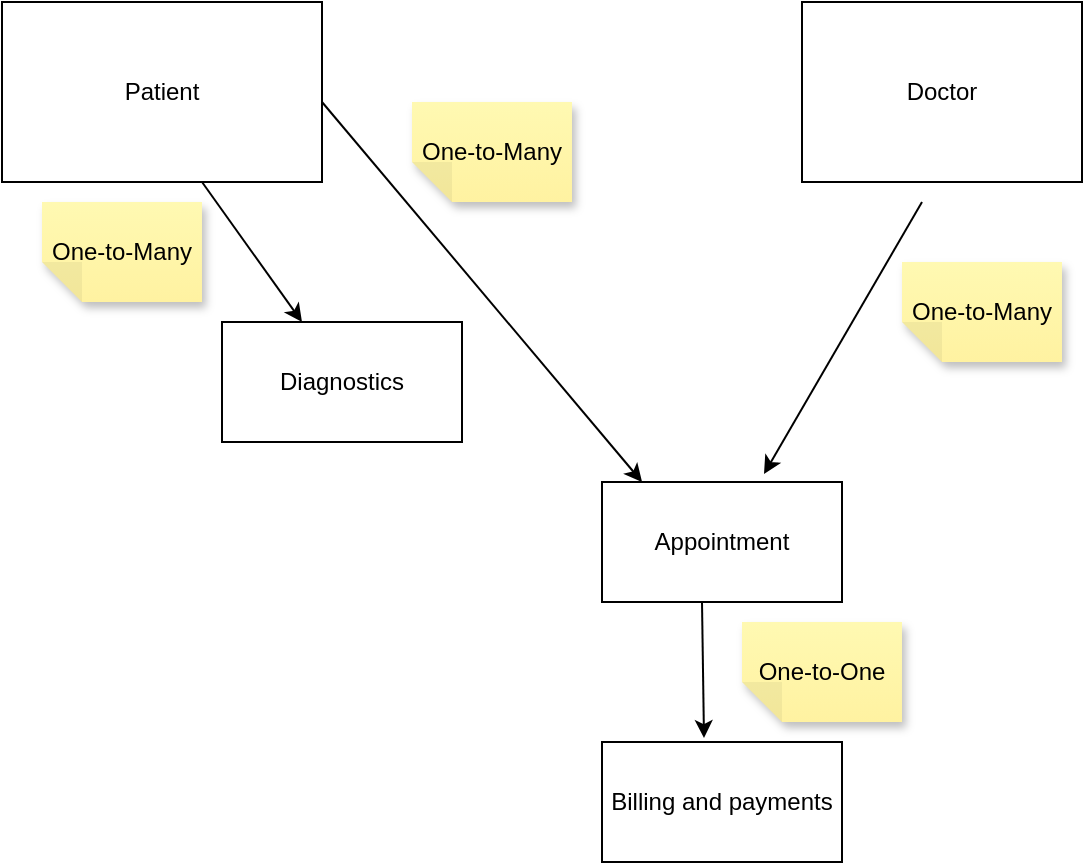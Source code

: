 <mxfile version="26.0.14">
  <diagram name="Page-1" id="xHyweLbgpN-f_6RrMd9T">
    <mxGraphModel dx="1434" dy="788" grid="1" gridSize="10" guides="1" tooltips="1" connect="1" arrows="1" fold="1" page="1" pageScale="1" pageWidth="850" pageHeight="1100" math="0" shadow="0">
      <root>
        <mxCell id="0" />
        <mxCell id="1" parent="0" />
        <mxCell id="rBFsVlbSSpL4RAeybv0w-1" value="Patient" style="rounded=0;whiteSpace=wrap;html=1;movable=1;resizable=1;rotatable=1;deletable=1;editable=1;locked=0;connectable=1;" parent="1" vertex="1">
          <mxGeometry x="140" y="130" width="160" height="90" as="geometry" />
        </mxCell>
        <mxCell id="rBFsVlbSSpL4RAeybv0w-2" value="Doctor" style="rounded=0;whiteSpace=wrap;html=1;" parent="1" vertex="1">
          <mxGeometry x="540" y="130" width="140" height="90" as="geometry" />
        </mxCell>
        <mxCell id="rBFsVlbSSpL4RAeybv0w-3" value="Appointment" style="rounded=0;whiteSpace=wrap;html=1;" parent="1" vertex="1">
          <mxGeometry x="440" y="370" width="120" height="60" as="geometry" />
        </mxCell>
        <mxCell id="rBFsVlbSSpL4RAeybv0w-4" value="Diagnostics" style="rounded=0;whiteSpace=wrap;html=1;" parent="1" vertex="1">
          <mxGeometry x="250" y="290" width="120" height="60" as="geometry" />
        </mxCell>
        <mxCell id="rBFsVlbSSpL4RAeybv0w-5" value="Billing and payments" style="rounded=0;whiteSpace=wrap;html=1;" parent="1" vertex="1">
          <mxGeometry x="440" y="500" width="120" height="60" as="geometry" />
        </mxCell>
        <mxCell id="rBFsVlbSSpL4RAeybv0w-6" value="" style="endArrow=classic;html=1;rounded=0;" parent="1" edge="1">
          <mxGeometry width="50" height="50" relative="1" as="geometry">
            <mxPoint x="240" y="220" as="sourcePoint" />
            <mxPoint x="290" y="290" as="targetPoint" />
            <Array as="points">
              <mxPoint x="240" y="220" />
            </Array>
          </mxGeometry>
        </mxCell>
        <mxCell id="rBFsVlbSSpL4RAeybv0w-7" value="" style="endArrow=classic;html=1;rounded=0;entryX=0.675;entryY=-0.067;entryDx=0;entryDy=0;entryPerimeter=0;" parent="1" target="rBFsVlbSSpL4RAeybv0w-3" edge="1">
          <mxGeometry width="50" height="50" relative="1" as="geometry">
            <mxPoint x="600" y="230" as="sourcePoint" />
            <mxPoint x="560" y="310" as="targetPoint" />
            <Array as="points">
              <mxPoint x="600" y="230" />
            </Array>
          </mxGeometry>
        </mxCell>
        <mxCell id="rBFsVlbSSpL4RAeybv0w-8" value="" style="endArrow=classic;html=1;rounded=0;entryX=0.167;entryY=0;entryDx=0;entryDy=0;entryPerimeter=0;" parent="1" target="rBFsVlbSSpL4RAeybv0w-3" edge="1">
          <mxGeometry width="50" height="50" relative="1" as="geometry">
            <mxPoint x="300" y="180" as="sourcePoint" />
            <mxPoint x="350" y="250" as="targetPoint" />
            <Array as="points">
              <mxPoint x="300" y="180" />
            </Array>
          </mxGeometry>
        </mxCell>
        <mxCell id="rBFsVlbSSpL4RAeybv0w-9" value="" style="endArrow=classic;html=1;rounded=0;entryX=0.425;entryY=-0.033;entryDx=0;entryDy=0;entryPerimeter=0;" parent="1" target="rBFsVlbSSpL4RAeybv0w-5" edge="1">
          <mxGeometry width="50" height="50" relative="1" as="geometry">
            <mxPoint x="490" y="430" as="sourcePoint" />
            <mxPoint x="540" y="500" as="targetPoint" />
            <Array as="points">
              <mxPoint x="490" y="430" />
            </Array>
          </mxGeometry>
        </mxCell>
        <mxCell id="rBFsVlbSSpL4RAeybv0w-10" value="One-to-Many" style="shape=note;whiteSpace=wrap;html=1;backgroundOutline=1;fontColor=#000000;darkOpacity=0.05;fillColor=#FFF9B2;strokeColor=none;fillStyle=solid;direction=west;gradientDirection=north;gradientColor=#FFF2A1;shadow=1;size=20;pointerEvents=1;" parent="1" vertex="1">
          <mxGeometry x="160" y="230" width="80" height="50" as="geometry" />
        </mxCell>
        <mxCell id="rBFsVlbSSpL4RAeybv0w-11" value="One-to-Many" style="shape=note;whiteSpace=wrap;html=1;backgroundOutline=1;fontColor=#000000;darkOpacity=0.05;fillColor=#FFF9B2;strokeColor=none;fillStyle=solid;direction=west;gradientDirection=north;gradientColor=#FFF2A1;shadow=1;size=20;pointerEvents=1;" parent="1" vertex="1">
          <mxGeometry x="345" y="180" width="80" height="50" as="geometry" />
        </mxCell>
        <mxCell id="rBFsVlbSSpL4RAeybv0w-12" value="One-to-Many" style="shape=note;whiteSpace=wrap;html=1;backgroundOutline=1;fontColor=#000000;darkOpacity=0.05;fillColor=#FFF9B2;strokeColor=none;fillStyle=solid;direction=west;gradientDirection=north;gradientColor=#FFF2A1;shadow=1;size=20;pointerEvents=1;" parent="1" vertex="1">
          <mxGeometry x="590" y="260" width="80" height="50" as="geometry" />
        </mxCell>
        <mxCell id="rBFsVlbSSpL4RAeybv0w-13" value="One-to-One" style="shape=note;whiteSpace=wrap;html=1;backgroundOutline=1;fontColor=#000000;darkOpacity=0.05;fillColor=#FFF9B2;strokeColor=none;fillStyle=solid;direction=west;gradientDirection=north;gradientColor=#FFF2A1;shadow=1;size=20;pointerEvents=1;" parent="1" vertex="1">
          <mxGeometry x="510" y="440" width="80" height="50" as="geometry" />
        </mxCell>
      </root>
    </mxGraphModel>
  </diagram>
</mxfile>
